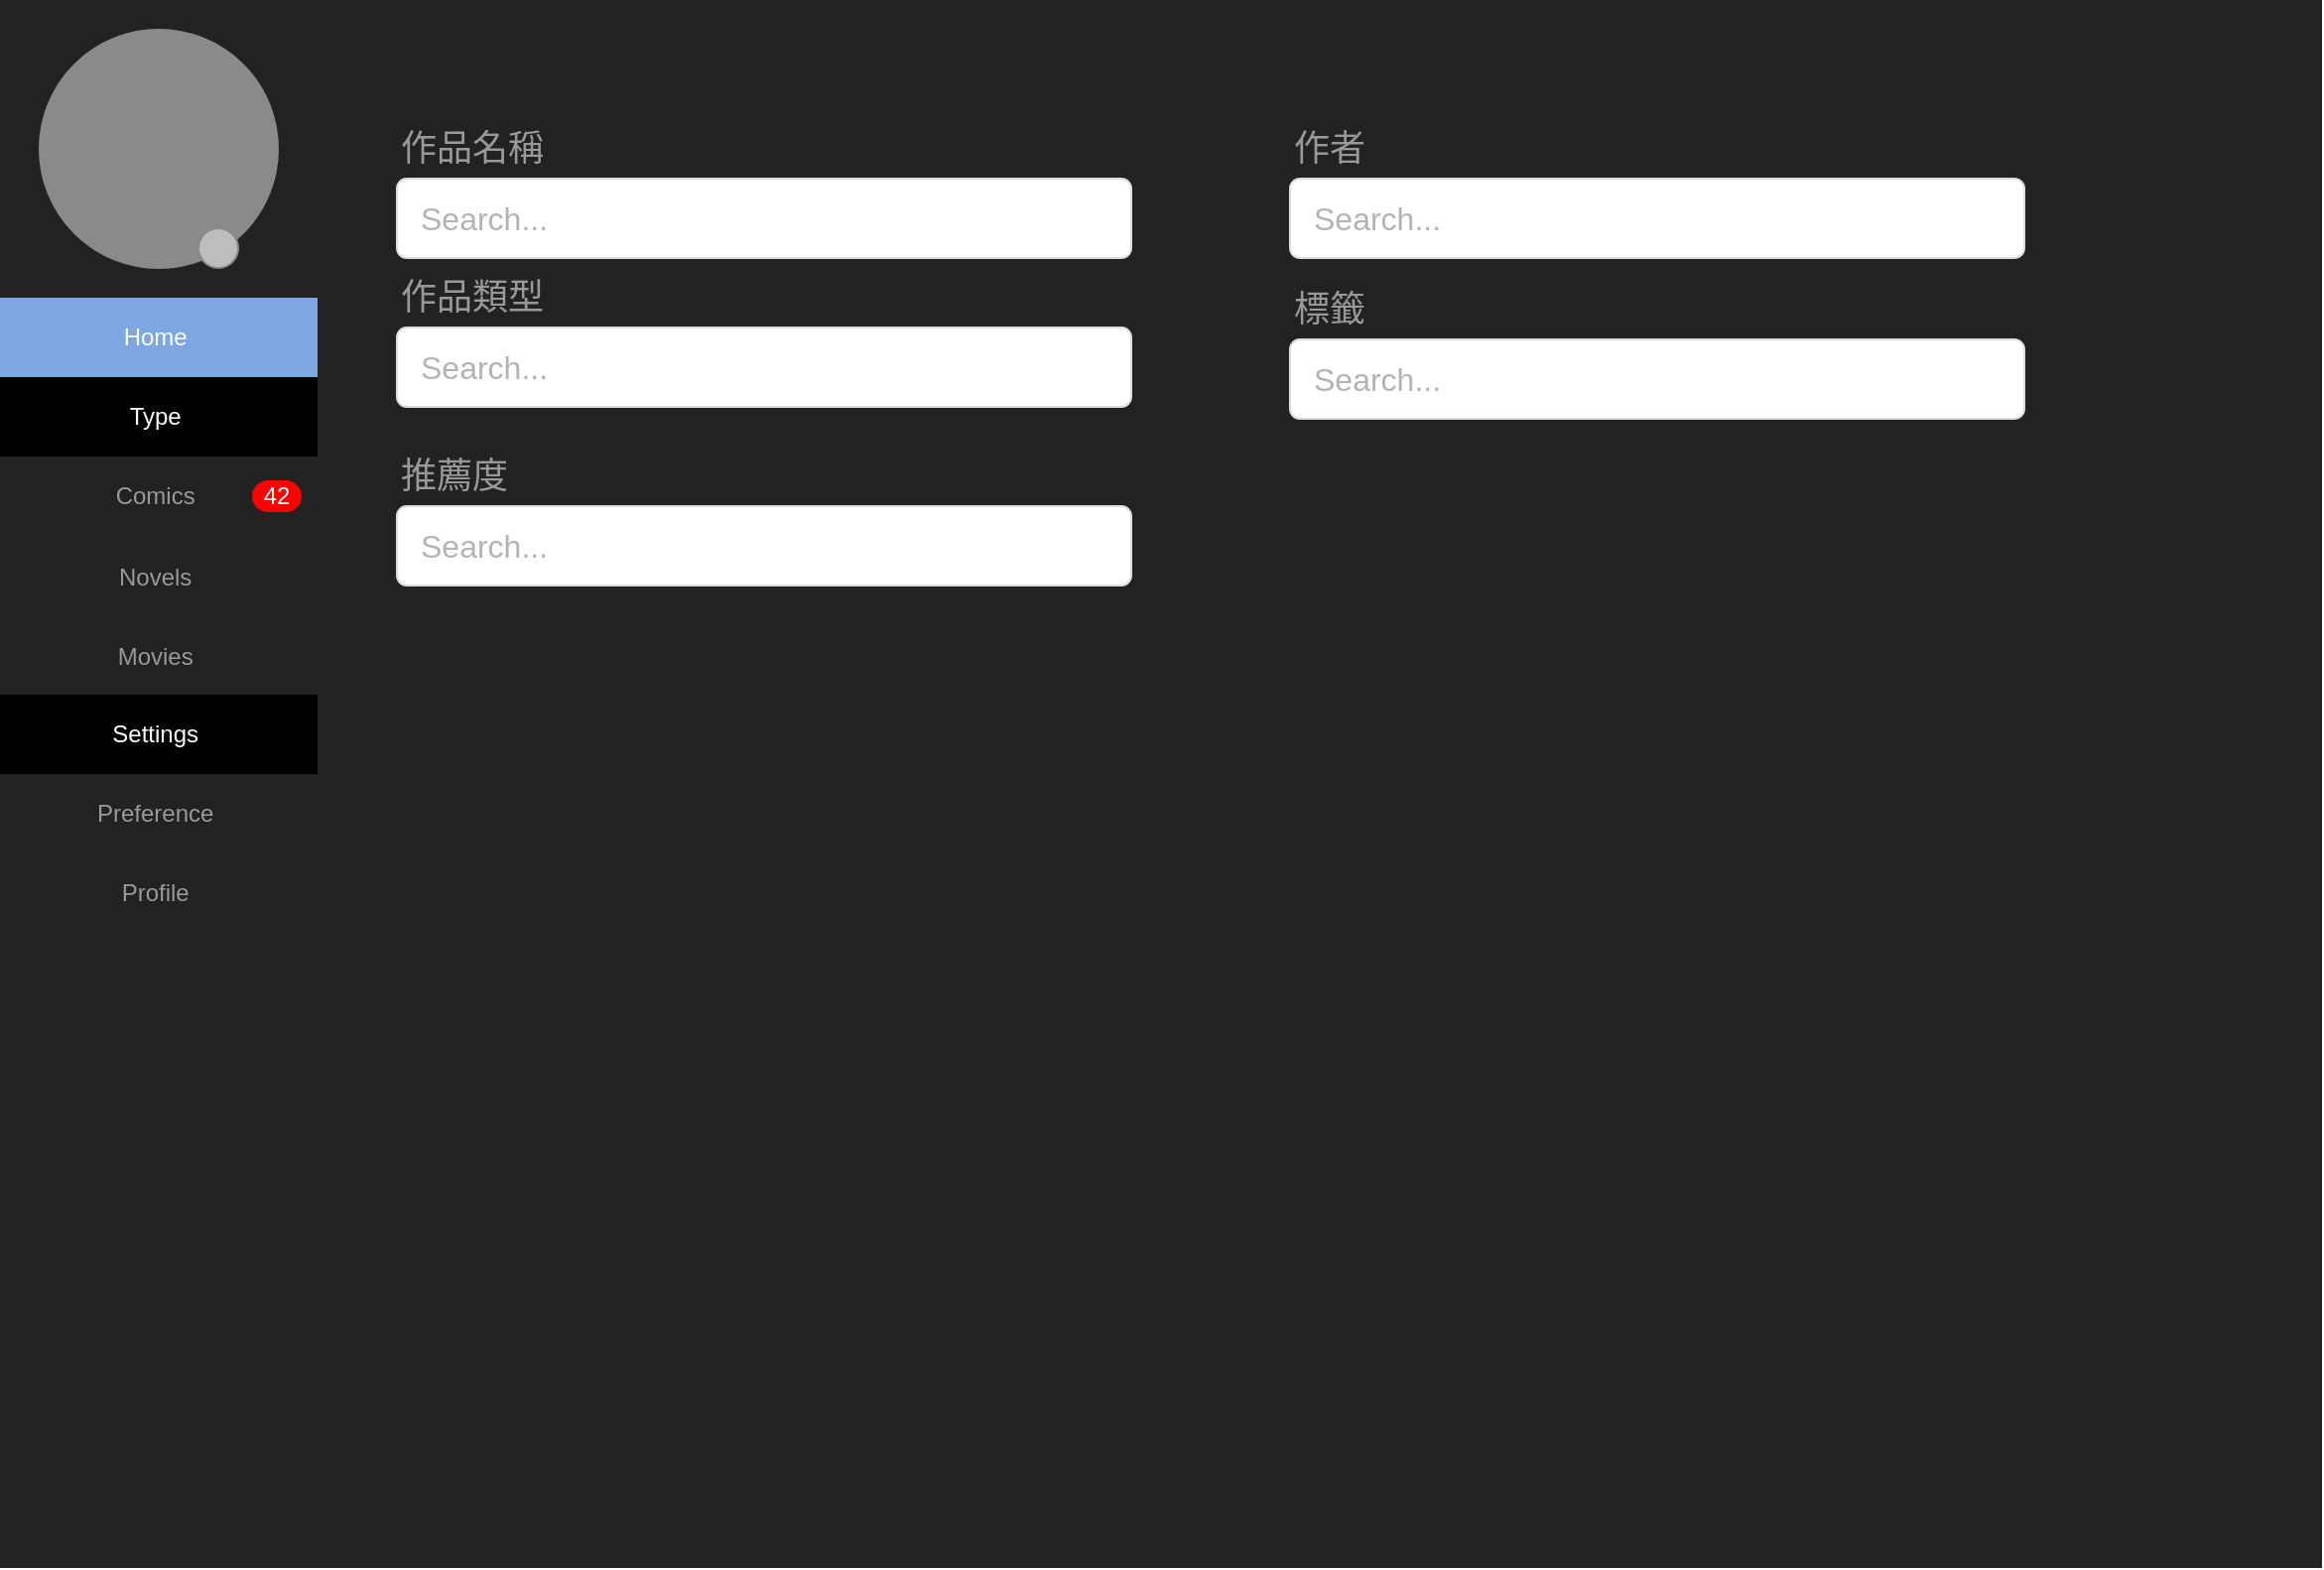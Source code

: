 <mxfile version="15.2.7" type="device"><diagram name="Page-1" id="c9db0220-8083-56f3-ca83-edcdcd058819"><mxGraphModel dx="1586" dy="889" grid="1" gridSize="10" guides="1" tooltips="1" connect="1" arrows="1" fold="1" page="1" pageScale="1.5" pageWidth="826" pageHeight="1169" background="#ffffff" math="0" shadow="0"><root><mxCell id="0" style=";html=1;"/><mxCell id="1" style=";html=1;" parent="0"/><mxCell id="3d76a8aef4d5c911-1" value="" style="html=1;shadow=0;dashed=0;shape=mxgraph.bootstrap.rect;fillColor=#222222;strokeColor=none;whiteSpace=wrap;rounded=0;fontSize=12;fontColor=#000000;align=center;" parent="1" vertex="1"><mxGeometry x="30" y="60" width="1170" height="790" as="geometry"/></mxCell><mxCell id="3d76a8aef4d5c911-18" value="&lt;font color=&quot;#b3b3b3&quot;&gt;Search...&lt;/font&gt;" style="html=1;shadow=0;dashed=0;shape=mxgraph.bootstrap.rrect;rSize=5;strokeColor=#dddddd;;align=left;spacingLeft=10;fontSize=16;whiteSpace=wrap;rounded=0;" parent="1" vertex="1"><mxGeometry x="230" y="150" width="370" height="40" as="geometry"/></mxCell><mxCell id="3d76a8aef4d5c911-3" value="&lt;span style=&quot;white-space: pre&quot;&gt;&#9;&lt;/span&gt;Home" style="html=1;shadow=0;dashed=0;shape=mxgraph.bootstrap.rect;fillColor=#7EA6E0;strokeColor=none;fontColor=#ffffff;spacingRight=30;whiteSpace=wrap;align=center;" parent="1" vertex="1"><mxGeometry x="30" y="210" width="160" height="40" as="geometry"/></mxCell><mxCell id="3d76a8aef4d5c911-5" value="&lt;span style=&quot;white-space: pre&quot;&gt;&#9;&lt;/span&gt;Comics" style="html=1;shadow=0;dashed=0;fillColor=none;strokeColor=none;shape=mxgraph.bootstrap.rect;fontColor=#999999;spacingRight=30;whiteSpace=wrap;align=center;labelBackgroundColor=none;" parent="1" vertex="1"><mxGeometry x="30" y="290" width="160" height="40" as="geometry"/></mxCell><mxCell id="3d76a8aef4d5c911-6" value="42" style="html=1;shadow=0;dashed=0;shape=mxgraph.bootstrap.rrect;rSize=8;fillColor=#ff0000;strokeColor=none;fontColor=#ffffff;whiteSpace=wrap;" parent="3d76a8aef4d5c911-5" vertex="1"><mxGeometry x="1" y="0.5" width="25" height="16" relative="1" as="geometry"><mxPoint x="-33" y="-8" as="offset"/></mxGeometry></mxCell><mxCell id="CCNayb5OCZj6-Qls10-n-5" value="&lt;span style=&quot;white-space: pre&quot;&gt;&#9;&lt;/span&gt;Novels" style="html=1;shadow=0;dashed=0;shape=mxgraph.bootstrap.rect;fillColor=none;strokeColor=none;fontColor=#999999;spacingRight=30;whiteSpace=wrap;align=center;" vertex="1" parent="1"><mxGeometry x="30" y="331" width="160" height="40" as="geometry"/></mxCell><mxCell id="CCNayb5OCZj6-Qls10-n-6" value="&lt;span style=&quot;white-space: pre&quot;&gt;&#9;&lt;/span&gt;Movies" style="html=1;shadow=0;dashed=0;shape=mxgraph.bootstrap.rect;fillColor=none;strokeColor=none;fontColor=#999999;spacingRight=30;whiteSpace=wrap;align=center;" vertex="1" parent="1"><mxGeometry x="30" y="371" width="160" height="40" as="geometry"/></mxCell><mxCell id="CCNayb5OCZj6-Qls10-n-7" value="" style="ellipse;whiteSpace=wrap;html=1;labelBackgroundColor=none;fontColor=#999999;fillColor=#8A8A8A;align=center;strokeColor=#8A8A8A;" vertex="1" parent="1"><mxGeometry x="50" y="75" width="120" height="120" as="geometry"/></mxCell><mxCell id="CCNayb5OCZj6-Qls10-n-10" value="" style="ellipse;whiteSpace=wrap;html=1;labelBackgroundColor=none;fontColor=#999999;strokeColor=#8A8A8A;fillColor=#BDBDBD;align=center;" vertex="1" parent="1"><mxGeometry x="130" y="175" width="20" height="20" as="geometry"/></mxCell><mxCell id="CCNayb5OCZj6-Qls10-n-13" value="&lt;span style=&quot;white-space: pre&quot;&gt;&#9;&lt;/span&gt;Settings" style="html=1;shadow=0;dashed=0;shape=mxgraph.bootstrap.rect;fillColor=#000000;strokeColor=none;fontColor=#ffffff;spacingRight=30;whiteSpace=wrap;align=center;" vertex="1" parent="1"><mxGeometry x="30" y="410" width="160" height="40" as="geometry"/></mxCell><mxCell id="CCNayb5OCZj6-Qls10-n-14" value="&lt;span style=&quot;white-space: pre&quot;&gt;&#9;&lt;/span&gt;Type" style="html=1;shadow=0;dashed=0;shape=mxgraph.bootstrap.rect;fillColor=#000000;strokeColor=none;fontColor=#ffffff;spacingRight=30;whiteSpace=wrap;align=center;" vertex="1" parent="1"><mxGeometry x="30" y="250" width="160" height="40" as="geometry"/></mxCell><mxCell id="CCNayb5OCZj6-Qls10-n-15" value="&lt;span style=&quot;white-space: pre&quot;&gt;&#9;&lt;/span&gt;Preference" style="html=1;shadow=0;dashed=0;shape=mxgraph.bootstrap.rect;fillColor=none;strokeColor=none;fontColor=#999999;spacingRight=30;whiteSpace=wrap;align=center;" vertex="1" parent="1"><mxGeometry x="30" y="450" width="160" height="40" as="geometry"/></mxCell><mxCell id="CCNayb5OCZj6-Qls10-n-16" value="&lt;span style=&quot;white-space: pre&quot;&gt;&#9;&lt;/span&gt;Profile" style="html=1;shadow=0;dashed=0;shape=mxgraph.bootstrap.rect;fillColor=none;strokeColor=none;fontColor=#999999;spacingRight=30;whiteSpace=wrap;align=center;" vertex="1" parent="1"><mxGeometry x="30" y="490" width="160" height="40" as="geometry"/></mxCell><mxCell id="CCNayb5OCZj6-Qls10-n-42" value="作品名稱" style="text;html=1;strokeColor=none;fillColor=none;align=left;verticalAlign=middle;whiteSpace=wrap;rounded=0;labelBackgroundColor=none;fontSize=18;fontColor=#999999;" vertex="1" parent="1"><mxGeometry x="230" y="125" width="90" height="20" as="geometry"/></mxCell><mxCell id="CCNayb5OCZj6-Qls10-n-46" value="&lt;font color=&quot;#b3b3b3&quot;&gt;Search...&lt;/font&gt;" style="html=1;shadow=0;dashed=0;shape=mxgraph.bootstrap.rrect;rSize=5;strokeColor=#dddddd;;align=left;spacingLeft=10;fontSize=16;whiteSpace=wrap;rounded=0;" vertex="1" parent="1"><mxGeometry x="680" y="150" width="370" height="40" as="geometry"/></mxCell><mxCell id="CCNayb5OCZj6-Qls10-n-47" value="作者" style="text;html=1;strokeColor=none;fillColor=none;align=left;verticalAlign=middle;whiteSpace=wrap;rounded=0;labelBackgroundColor=none;fontSize=18;fontColor=#999999;" vertex="1" parent="1"><mxGeometry x="680" y="125" width="90" height="20" as="geometry"/></mxCell><mxCell id="CCNayb5OCZj6-Qls10-n-48" value="作品類型" style="text;html=1;strokeColor=none;fillColor=none;align=left;verticalAlign=middle;whiteSpace=wrap;rounded=0;labelBackgroundColor=none;fontSize=18;fontColor=#999999;" vertex="1" parent="1"><mxGeometry x="230" y="200" width="90" height="20" as="geometry"/></mxCell><mxCell id="CCNayb5OCZj6-Qls10-n-49" value="&lt;font color=&quot;#b3b3b3&quot;&gt;Search...&lt;/font&gt;" style="html=1;shadow=0;dashed=0;shape=mxgraph.bootstrap.rrect;rSize=5;strokeColor=#dddddd;;align=left;spacingLeft=10;fontSize=16;whiteSpace=wrap;rounded=0;" vertex="1" parent="1"><mxGeometry x="230" y="225" width="370" height="40" as="geometry"/></mxCell><mxCell id="CCNayb5OCZj6-Qls10-n-51" value="標籤" style="text;html=1;strokeColor=none;fillColor=none;align=left;verticalAlign=middle;whiteSpace=wrap;rounded=0;labelBackgroundColor=none;fontSize=18;fontColor=#999999;" vertex="1" parent="1"><mxGeometry x="680" y="206" width="90" height="20" as="geometry"/></mxCell><mxCell id="CCNayb5OCZj6-Qls10-n-52" value="&lt;font color=&quot;#b3b3b3&quot;&gt;Search...&lt;/font&gt;" style="html=1;shadow=0;dashed=0;shape=mxgraph.bootstrap.rrect;rSize=5;strokeColor=#dddddd;;align=left;spacingLeft=10;fontSize=16;whiteSpace=wrap;rounded=0;" vertex="1" parent="1"><mxGeometry x="680" y="231" width="370" height="40" as="geometry"/></mxCell><mxCell id="CCNayb5OCZj6-Qls10-n-53" value="推薦度" style="text;html=1;strokeColor=none;fillColor=none;align=left;verticalAlign=middle;whiteSpace=wrap;rounded=0;labelBackgroundColor=none;fontSize=18;fontColor=#999999;" vertex="1" parent="1"><mxGeometry x="230" y="290" width="90" height="20" as="geometry"/></mxCell><mxCell id="CCNayb5OCZj6-Qls10-n-54" value="&lt;font color=&quot;#b3b3b3&quot;&gt;Search...&lt;/font&gt;" style="html=1;shadow=0;dashed=0;shape=mxgraph.bootstrap.rrect;rSize=5;strokeColor=#dddddd;;align=left;spacingLeft=10;fontSize=16;whiteSpace=wrap;rounded=0;" vertex="1" parent="1"><mxGeometry x="230" y="315" width="370" height="40" as="geometry"/></mxCell></root></mxGraphModel></diagram></mxfile>